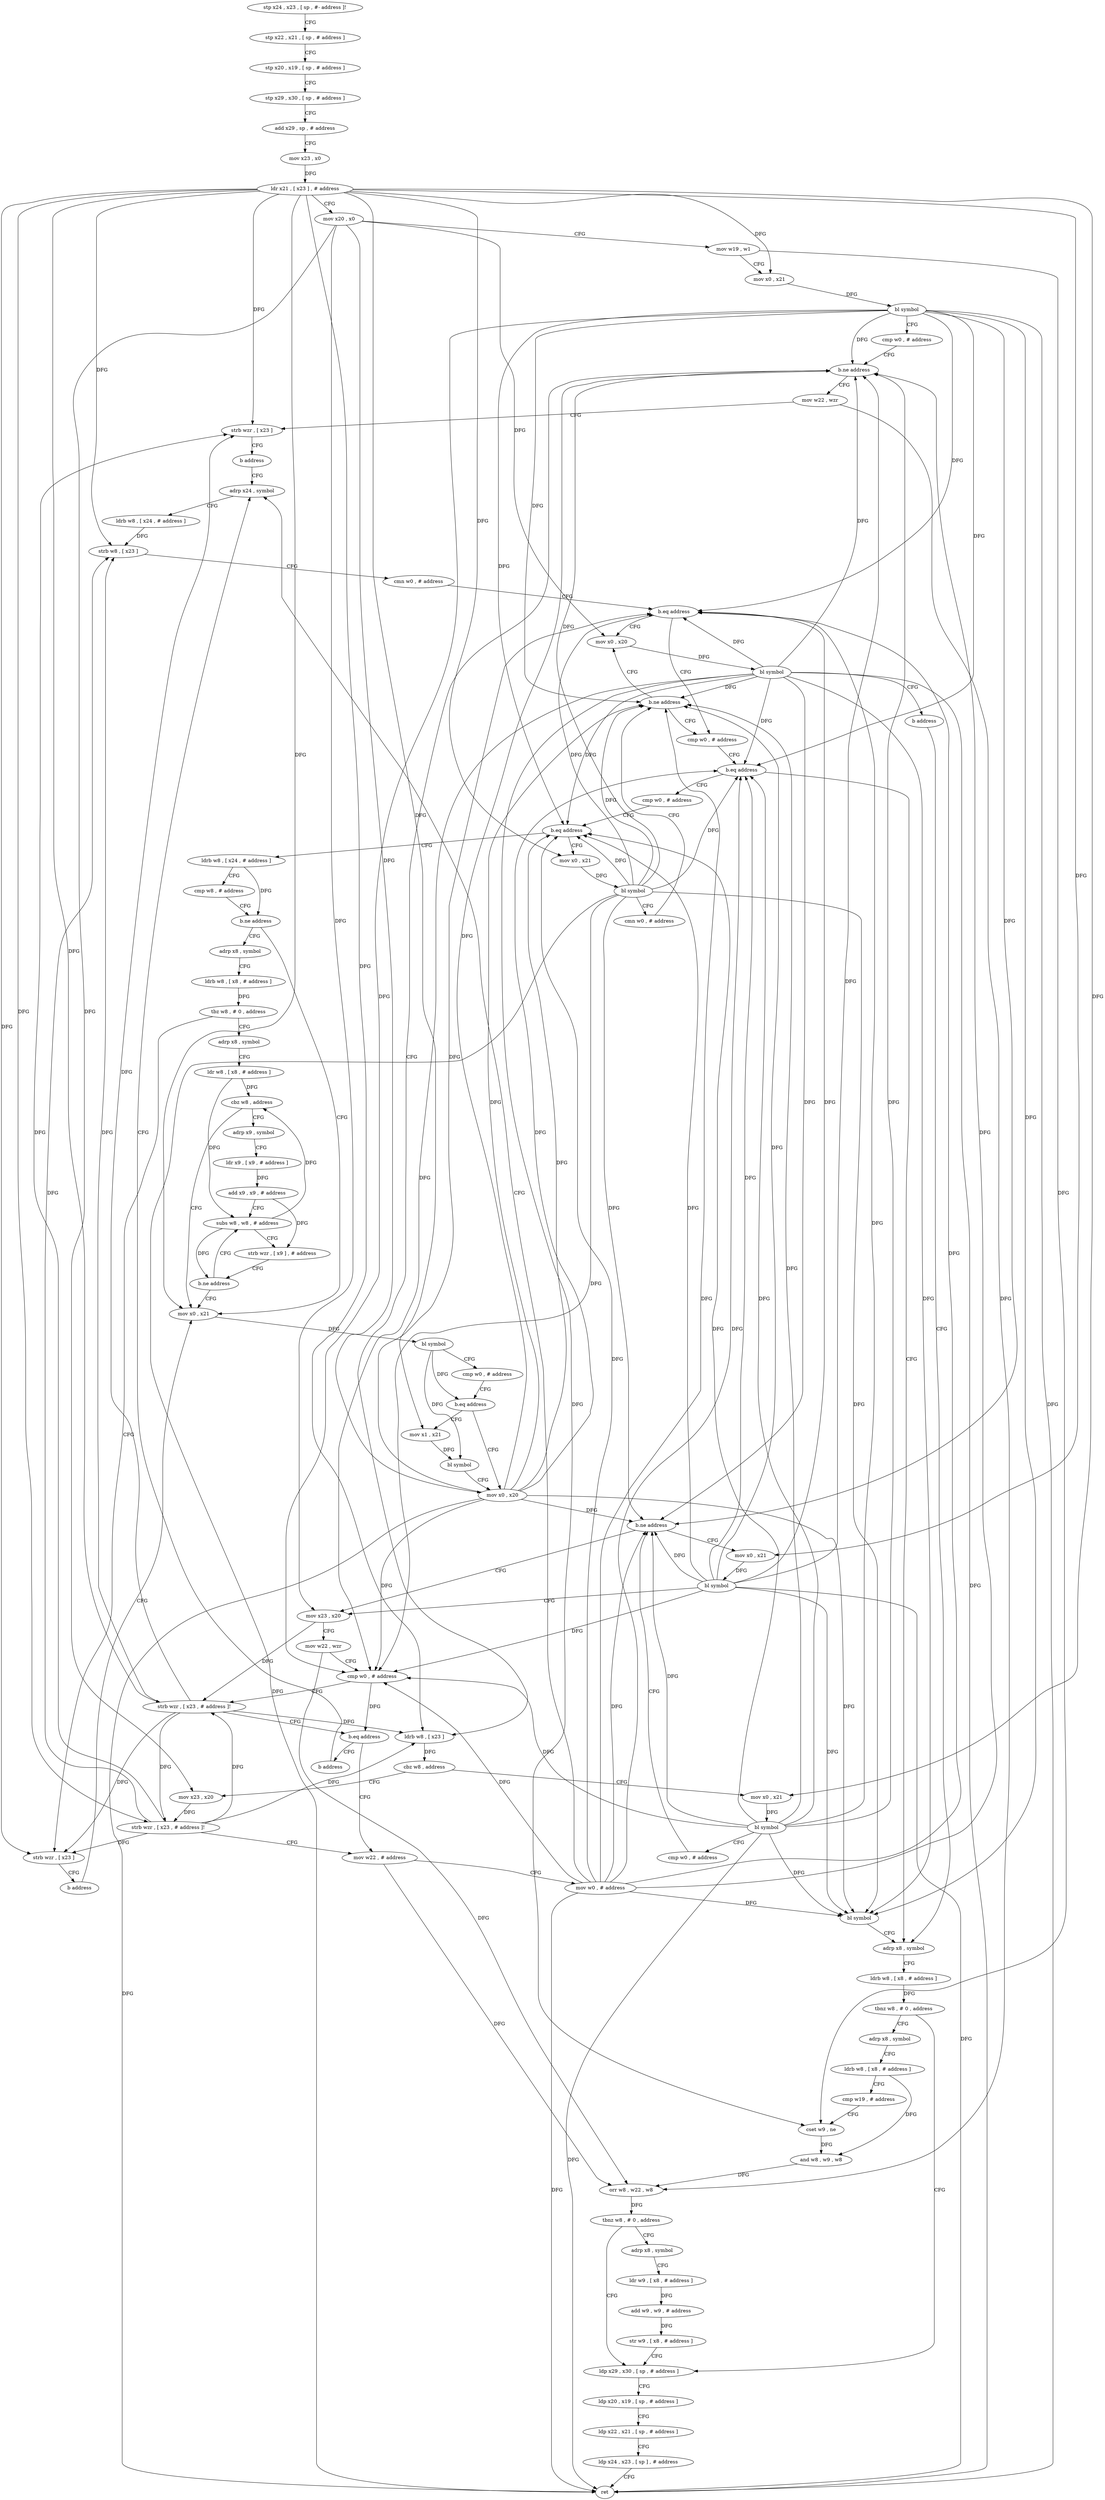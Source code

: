 digraph "func" {
"4209760" [label = "stp x24 , x23 , [ sp , #- address ]!" ]
"4209764" [label = "stp x22 , x21 , [ sp , # address ]" ]
"4209768" [label = "stp x20 , x19 , [ sp , # address ]" ]
"4209772" [label = "stp x29 , x30 , [ sp , # address ]" ]
"4209776" [label = "add x29 , sp , # address" ]
"4209780" [label = "mov x23 , x0" ]
"4209784" [label = "ldr x21 , [ x23 ] , # address" ]
"4209788" [label = "mov x20 , x0" ]
"4209792" [label = "mov w19 , w1" ]
"4209796" [label = "mov x0 , x21" ]
"4209800" [label = "bl symbol" ]
"4209804" [label = "cmp w0 , # address" ]
"4209808" [label = "b.ne address" ]
"4209868" [label = "mov w22 , wzr" ]
"4209812" [label = "ldrb w8 , [ x23 ]" ]
"4209872" [label = "strb wzr , [ x23 ]" ]
"4209876" [label = "b address" ]
"4209896" [label = "adrp x24 , symbol" ]
"4209816" [label = "cbz w8 , address" ]
"4209880" [label = "mov x23 , x20" ]
"4209820" [label = "mov x0 , x21" ]
"4209900" [label = "ldrb w8 , [ x24 , # address ]" ]
"4209904" [label = "strb w8 , [ x23 ]" ]
"4209908" [label = "cmn w0 , # address" ]
"4209912" [label = "b.eq address" ]
"4209948" [label = "mov x0 , x20" ]
"4209916" [label = "cmp w0 , # address" ]
"4209884" [label = "strb wzr , [ x23 , # address ]!" ]
"4209888" [label = "mov w22 , # address" ]
"4209824" [label = "bl symbol" ]
"4209828" [label = "cmp w0 , # address" ]
"4209832" [label = "b.ne address" ]
"4209844" [label = "mov x23 , x20" ]
"4209836" [label = "mov x0 , x21" ]
"4209952" [label = "bl symbol" ]
"4209956" [label = "b address" ]
"4210060" [label = "adrp x8 , symbol" ]
"4209920" [label = "b.eq address" ]
"4209924" [label = "cmp w0 , # address" ]
"4209848" [label = "mov w22 , wzr" ]
"4209852" [label = "cmp w0 , # address" ]
"4209856" [label = "strb wzr , [ x23 , # address ]!" ]
"4209860" [label = "b.eq address" ]
"4209864" [label = "b address" ]
"4209840" [label = "bl symbol" ]
"4210064" [label = "ldrb w8 , [ x8 , # address ]" ]
"4210068" [label = "tbnz w8 , # 0 , address" ]
"4210116" [label = "ldp x29 , x30 , [ sp , # address ]" ]
"4210072" [label = "adrp x8 , symbol" ]
"4209928" [label = "b.eq address" ]
"4209960" [label = "ldrb w8 , [ x24 , # address ]" ]
"4209932" [label = "mov x0 , x21" ]
"4209892" [label = "mov w0 , # address" ]
"4210120" [label = "ldp x20 , x19 , [ sp , # address ]" ]
"4210124" [label = "ldp x22 , x21 , [ sp , # address ]" ]
"4210128" [label = "ldp x24 , x23 , [ sp ] , # address" ]
"4210132" [label = "ret" ]
"4210076" [label = "ldrb w8 , [ x8 , # address ]" ]
"4210080" [label = "cmp w19 , # address" ]
"4210084" [label = "cset w9 , ne" ]
"4210088" [label = "and w8 , w9 , w8" ]
"4210092" [label = "orr w8 , w22 , w8" ]
"4210096" [label = "tbnz w8 , # 0 , address" ]
"4210100" [label = "adrp x8 , symbol" ]
"4209964" [label = "cmp w8 , # address" ]
"4209968" [label = "b.ne address" ]
"4210028" [label = "mov x0 , x21" ]
"4209972" [label = "adrp x8 , symbol" ]
"4209936" [label = "bl symbol" ]
"4209940" [label = "cmn w0 , # address" ]
"4209944" [label = "b.ne address" ]
"4210104" [label = "ldr w9 , [ x8 , # address ]" ]
"4210108" [label = "add w9 , w9 , # address" ]
"4210112" [label = "str w9 , [ x8 , # address ]" ]
"4210032" [label = "bl symbol" ]
"4210036" [label = "cmp w0 , # address" ]
"4210040" [label = "b.eq address" ]
"4210052" [label = "mov x0 , x20" ]
"4210044" [label = "mov x1 , x21" ]
"4209976" [label = "ldrb w8 , [ x8 , # address ]" ]
"4209980" [label = "tbz w8 , # 0 , address" ]
"4209992" [label = "adrp x8 , symbol" ]
"4209984" [label = "strb wzr , [ x23 ]" ]
"4210056" [label = "bl symbol" ]
"4210048" [label = "bl symbol" ]
"4209996" [label = "ldr w8 , [ x8 , # address ]" ]
"4210000" [label = "cbz w8 , address" ]
"4210004" [label = "adrp x9 , symbol" ]
"4209988" [label = "b address" ]
"4210008" [label = "ldr x9 , [ x9 , # address ]" ]
"4210012" [label = "add x9 , x9 , # address" ]
"4210016" [label = "subs w8 , w8 , # address" ]
"4210020" [label = "strb wzr , [ x9 ] , # address" ]
"4210024" [label = "b.ne address" ]
"4209760" -> "4209764" [ label = "CFG" ]
"4209764" -> "4209768" [ label = "CFG" ]
"4209768" -> "4209772" [ label = "CFG" ]
"4209772" -> "4209776" [ label = "CFG" ]
"4209776" -> "4209780" [ label = "CFG" ]
"4209780" -> "4209784" [ label = "DFG" ]
"4209784" -> "4209788" [ label = "CFG" ]
"4209784" -> "4209796" [ label = "DFG" ]
"4209784" -> "4209820" [ label = "DFG" ]
"4209784" -> "4209836" [ label = "DFG" ]
"4209784" -> "4209932" [ label = "DFG" ]
"4209784" -> "4210028" [ label = "DFG" ]
"4209784" -> "4210044" [ label = "DFG" ]
"4209784" -> "4209872" [ label = "DFG" ]
"4209784" -> "4209812" [ label = "DFG" ]
"4209784" -> "4209904" [ label = "DFG" ]
"4209784" -> "4209884" [ label = "DFG" ]
"4209784" -> "4209856" [ label = "DFG" ]
"4209784" -> "4209984" [ label = "DFG" ]
"4209788" -> "4209792" [ label = "CFG" ]
"4209788" -> "4209880" [ label = "DFG" ]
"4209788" -> "4209948" [ label = "DFG" ]
"4209788" -> "4209844" [ label = "DFG" ]
"4209788" -> "4210052" [ label = "DFG" ]
"4209792" -> "4209796" [ label = "CFG" ]
"4209792" -> "4210084" [ label = "DFG" ]
"4209796" -> "4209800" [ label = "DFG" ]
"4209800" -> "4209804" [ label = "CFG" ]
"4209800" -> "4209808" [ label = "DFG" ]
"4209800" -> "4209912" [ label = "DFG" ]
"4209800" -> "4209832" [ label = "DFG" ]
"4209800" -> "4209920" [ label = "DFG" ]
"4209800" -> "4209852" [ label = "DFG" ]
"4209800" -> "4209928" [ label = "DFG" ]
"4209800" -> "4210132" [ label = "DFG" ]
"4209800" -> "4209944" [ label = "DFG" ]
"4209800" -> "4210056" [ label = "DFG" ]
"4209804" -> "4209808" [ label = "CFG" ]
"4209808" -> "4209868" [ label = "CFG" ]
"4209808" -> "4209812" [ label = "CFG" ]
"4209868" -> "4209872" [ label = "CFG" ]
"4209868" -> "4210092" [ label = "DFG" ]
"4209812" -> "4209816" [ label = "DFG" ]
"4209872" -> "4209876" [ label = "CFG" ]
"4209876" -> "4209896" [ label = "CFG" ]
"4209896" -> "4209900" [ label = "CFG" ]
"4209816" -> "4209880" [ label = "CFG" ]
"4209816" -> "4209820" [ label = "CFG" ]
"4209880" -> "4209884" [ label = "DFG" ]
"4209820" -> "4209824" [ label = "DFG" ]
"4209900" -> "4209904" [ label = "DFG" ]
"4209904" -> "4209908" [ label = "CFG" ]
"4209908" -> "4209912" [ label = "CFG" ]
"4209912" -> "4209948" [ label = "CFG" ]
"4209912" -> "4209916" [ label = "CFG" ]
"4209948" -> "4209952" [ label = "DFG" ]
"4209916" -> "4209920" [ label = "CFG" ]
"4209884" -> "4209888" [ label = "CFG" ]
"4209884" -> "4209872" [ label = "DFG" ]
"4209884" -> "4209812" [ label = "DFG" ]
"4209884" -> "4209904" [ label = "DFG" ]
"4209884" -> "4209856" [ label = "DFG" ]
"4209884" -> "4209984" [ label = "DFG" ]
"4209888" -> "4209892" [ label = "CFG" ]
"4209888" -> "4210092" [ label = "DFG" ]
"4209824" -> "4209828" [ label = "CFG" ]
"4209824" -> "4209808" [ label = "DFG" ]
"4209824" -> "4209912" [ label = "DFG" ]
"4209824" -> "4209832" [ label = "DFG" ]
"4209824" -> "4209920" [ label = "DFG" ]
"4209824" -> "4209852" [ label = "DFG" ]
"4209824" -> "4209928" [ label = "DFG" ]
"4209824" -> "4210132" [ label = "DFG" ]
"4209824" -> "4209944" [ label = "DFG" ]
"4209824" -> "4210056" [ label = "DFG" ]
"4209828" -> "4209832" [ label = "CFG" ]
"4209832" -> "4209844" [ label = "CFG" ]
"4209832" -> "4209836" [ label = "CFG" ]
"4209844" -> "4209848" [ label = "CFG" ]
"4209844" -> "4209856" [ label = "DFG" ]
"4209836" -> "4209840" [ label = "DFG" ]
"4209952" -> "4209956" [ label = "CFG" ]
"4209952" -> "4209808" [ label = "DFG" ]
"4209952" -> "4209912" [ label = "DFG" ]
"4209952" -> "4209832" [ label = "DFG" ]
"4209952" -> "4209920" [ label = "DFG" ]
"4209952" -> "4209852" [ label = "DFG" ]
"4209952" -> "4209928" [ label = "DFG" ]
"4209952" -> "4210132" [ label = "DFG" ]
"4209952" -> "4209944" [ label = "DFG" ]
"4209952" -> "4210056" [ label = "DFG" ]
"4209952" -> "4210084" [ label = "DFG" ]
"4209956" -> "4210060" [ label = "CFG" ]
"4210060" -> "4210064" [ label = "CFG" ]
"4209920" -> "4210060" [ label = "CFG" ]
"4209920" -> "4209924" [ label = "CFG" ]
"4209924" -> "4209928" [ label = "CFG" ]
"4209848" -> "4209852" [ label = "CFG" ]
"4209848" -> "4210092" [ label = "DFG" ]
"4209852" -> "4209856" [ label = "CFG" ]
"4209852" -> "4209860" [ label = "DFG" ]
"4209856" -> "4209860" [ label = "CFG" ]
"4209856" -> "4209872" [ label = "DFG" ]
"4209856" -> "4209812" [ label = "DFG" ]
"4209856" -> "4209884" [ label = "DFG" ]
"4209856" -> "4209904" [ label = "DFG" ]
"4209856" -> "4209984" [ label = "DFG" ]
"4209860" -> "4209888" [ label = "CFG" ]
"4209860" -> "4209864" [ label = "CFG" ]
"4209864" -> "4209896" [ label = "CFG" ]
"4209840" -> "4209844" [ label = "CFG" ]
"4209840" -> "4209808" [ label = "DFG" ]
"4209840" -> "4209912" [ label = "DFG" ]
"4209840" -> "4209832" [ label = "DFG" ]
"4209840" -> "4209920" [ label = "DFG" ]
"4209840" -> "4209852" [ label = "DFG" ]
"4209840" -> "4209928" [ label = "DFG" ]
"4209840" -> "4210132" [ label = "DFG" ]
"4209840" -> "4209944" [ label = "DFG" ]
"4209840" -> "4210056" [ label = "DFG" ]
"4210064" -> "4210068" [ label = "DFG" ]
"4210068" -> "4210116" [ label = "CFG" ]
"4210068" -> "4210072" [ label = "CFG" ]
"4210116" -> "4210120" [ label = "CFG" ]
"4210072" -> "4210076" [ label = "CFG" ]
"4209928" -> "4209960" [ label = "CFG" ]
"4209928" -> "4209932" [ label = "CFG" ]
"4209960" -> "4209964" [ label = "CFG" ]
"4209960" -> "4209968" [ label = "DFG" ]
"4209932" -> "4209936" [ label = "DFG" ]
"4209892" -> "4209896" [ label = "CFG" ]
"4209892" -> "4209808" [ label = "DFG" ]
"4209892" -> "4209912" [ label = "DFG" ]
"4209892" -> "4209832" [ label = "DFG" ]
"4209892" -> "4209920" [ label = "DFG" ]
"4209892" -> "4209852" [ label = "DFG" ]
"4209892" -> "4209928" [ label = "DFG" ]
"4209892" -> "4210132" [ label = "DFG" ]
"4209892" -> "4209944" [ label = "DFG" ]
"4209892" -> "4210056" [ label = "DFG" ]
"4210120" -> "4210124" [ label = "CFG" ]
"4210124" -> "4210128" [ label = "CFG" ]
"4210128" -> "4210132" [ label = "CFG" ]
"4210076" -> "4210080" [ label = "CFG" ]
"4210076" -> "4210088" [ label = "DFG" ]
"4210080" -> "4210084" [ label = "CFG" ]
"4210084" -> "4210088" [ label = "DFG" ]
"4210088" -> "4210092" [ label = "DFG" ]
"4210092" -> "4210096" [ label = "DFG" ]
"4210096" -> "4210116" [ label = "CFG" ]
"4210096" -> "4210100" [ label = "CFG" ]
"4210100" -> "4210104" [ label = "CFG" ]
"4209964" -> "4209968" [ label = "CFG" ]
"4209968" -> "4210028" [ label = "CFG" ]
"4209968" -> "4209972" [ label = "CFG" ]
"4210028" -> "4210032" [ label = "DFG" ]
"4209972" -> "4209976" [ label = "CFG" ]
"4209936" -> "4209940" [ label = "CFG" ]
"4209936" -> "4209808" [ label = "DFG" ]
"4209936" -> "4209912" [ label = "DFG" ]
"4209936" -> "4209832" [ label = "DFG" ]
"4209936" -> "4209920" [ label = "DFG" ]
"4209936" -> "4209852" [ label = "DFG" ]
"4209936" -> "4209928" [ label = "DFG" ]
"4209936" -> "4210132" [ label = "DFG" ]
"4209936" -> "4209944" [ label = "DFG" ]
"4209936" -> "4210056" [ label = "DFG" ]
"4209940" -> "4209944" [ label = "CFG" ]
"4209944" -> "4209916" [ label = "CFG" ]
"4209944" -> "4209948" [ label = "CFG" ]
"4210104" -> "4210108" [ label = "DFG" ]
"4210108" -> "4210112" [ label = "DFG" ]
"4210112" -> "4210116" [ label = "CFG" ]
"4210032" -> "4210036" [ label = "CFG" ]
"4210032" -> "4210040" [ label = "DFG" ]
"4210032" -> "4210048" [ label = "DFG" ]
"4210036" -> "4210040" [ label = "CFG" ]
"4210040" -> "4210052" [ label = "CFG" ]
"4210040" -> "4210044" [ label = "CFG" ]
"4210052" -> "4210056" [ label = "DFG" ]
"4210052" -> "4209808" [ label = "DFG" ]
"4210052" -> "4209912" [ label = "DFG" ]
"4210052" -> "4209832" [ label = "DFG" ]
"4210052" -> "4209920" [ label = "DFG" ]
"4210052" -> "4209852" [ label = "DFG" ]
"4210052" -> "4209928" [ label = "DFG" ]
"4210052" -> "4209944" [ label = "DFG" ]
"4210052" -> "4210132" [ label = "DFG" ]
"4210044" -> "4210048" [ label = "DFG" ]
"4209976" -> "4209980" [ label = "DFG" ]
"4209980" -> "4209992" [ label = "CFG" ]
"4209980" -> "4209984" [ label = "CFG" ]
"4209992" -> "4209996" [ label = "CFG" ]
"4209984" -> "4209988" [ label = "CFG" ]
"4210056" -> "4210060" [ label = "CFG" ]
"4210048" -> "4210052" [ label = "CFG" ]
"4209996" -> "4210000" [ label = "DFG" ]
"4209996" -> "4210016" [ label = "DFG" ]
"4210000" -> "4210028" [ label = "CFG" ]
"4210000" -> "4210004" [ label = "CFG" ]
"4210004" -> "4210008" [ label = "CFG" ]
"4209988" -> "4210028" [ label = "CFG" ]
"4210008" -> "4210012" [ label = "DFG" ]
"4210012" -> "4210016" [ label = "CFG" ]
"4210012" -> "4210020" [ label = "DFG" ]
"4210016" -> "4210020" [ label = "CFG" ]
"4210016" -> "4210000" [ label = "DFG" ]
"4210016" -> "4210024" [ label = "DFG" ]
"4210020" -> "4210024" [ label = "CFG" ]
"4210024" -> "4210016" [ label = "CFG" ]
"4210024" -> "4210028" [ label = "CFG" ]
}
